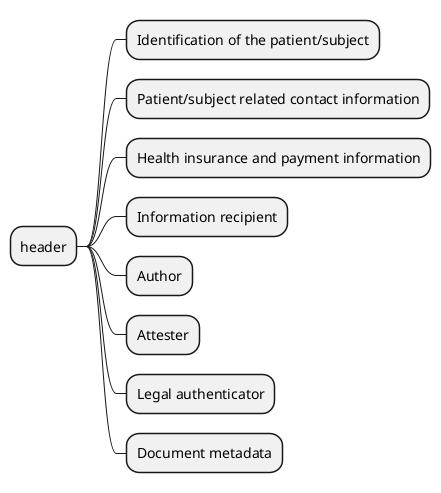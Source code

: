 @startmindmap
* header
** Identification of the patient/subject
** Patient/subject related contact information
** Health insurance and payment information
** Information recipient
** Author
** Attester
** Legal authenticator
** Document metadata
@endmindmap